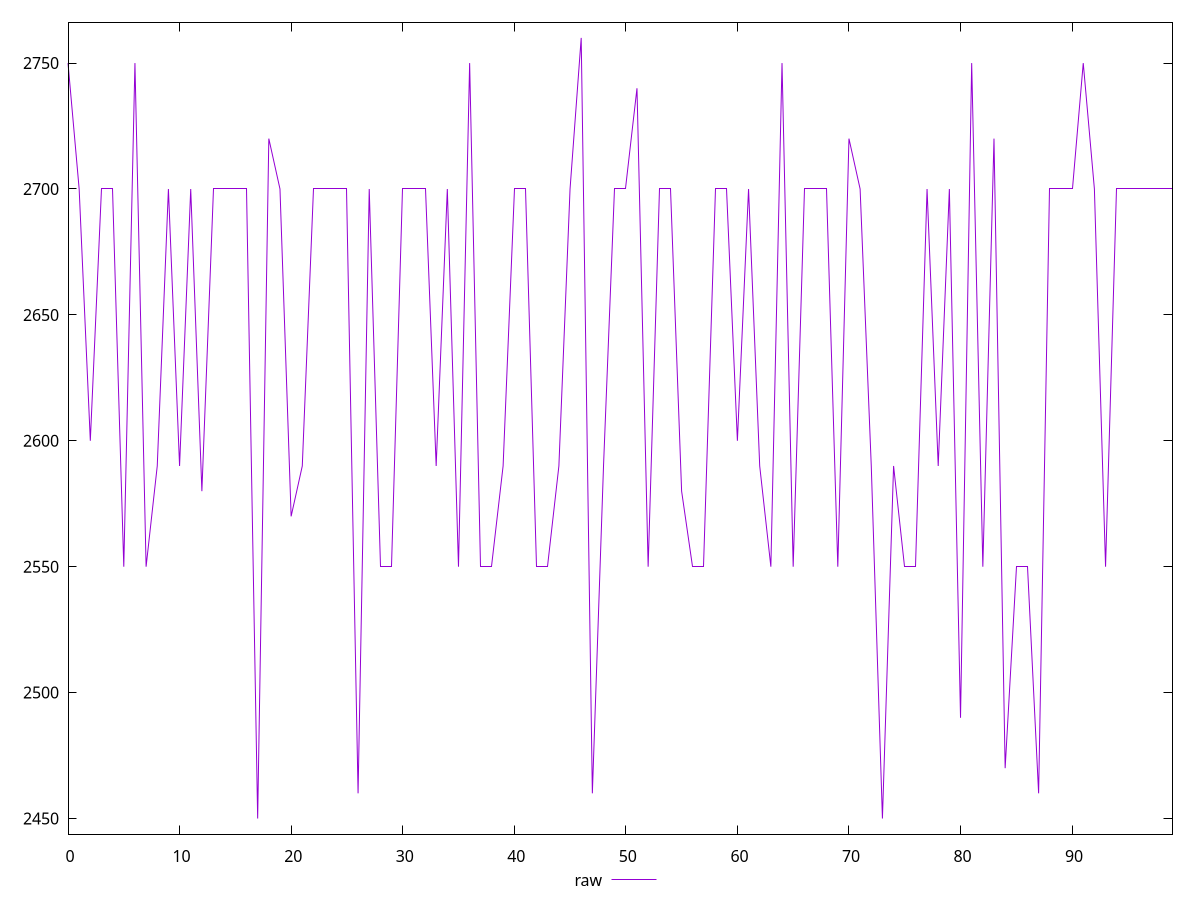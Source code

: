 reset

$raw <<EOF
0 2750
1 2700
2 2600
3 2700
4 2700
5 2550
6 2750
7 2550
8 2590
9 2700
10 2590
11 2700
12 2580
13 2700
14 2700
15 2700
16 2700
17 2450
18 2720
19 2700
20 2570
21 2590
22 2700
23 2700
24 2700
25 2700
26 2460
27 2700
28 2550
29 2550
30 2700
31 2700
32 2700
33 2590
34 2700
35 2550
36 2750
37 2550
38 2550
39 2590
40 2700
41 2700
42 2550
43 2550
44 2590
45 2700
46 2760
47 2460
48 2590
49 2700
50 2700
51 2740
52 2550
53 2700
54 2700
55 2580
56 2550
57 2550
58 2700
59 2700
60 2600
61 2700
62 2590
63 2550
64 2750
65 2550
66 2700
67 2700
68 2700
69 2550
70 2720
71 2700
72 2590
73 2450
74 2590
75 2550
76 2550
77 2700
78 2590
79 2700
80 2490
81 2750
82 2550
83 2720
84 2470
85 2550
86 2550
87 2460
88 2700
89 2700
90 2700
91 2750
92 2700
93 2550
94 2700
95 2700
96 2700
97 2700
98 2700
99 2700
EOF

set key outside below
set xrange [0:99]
set yrange [2443.8:2766.2]
set trange [2443.8:2766.2]
set terminal svg size 640, 500 enhanced background rgb 'white'
set output "report_00019_2021-02-10T18-14-37.922Z//uses-text-compression/samples/pages+cached+noadtech/raw/values.svg"

plot $raw title "raw" with line

reset
